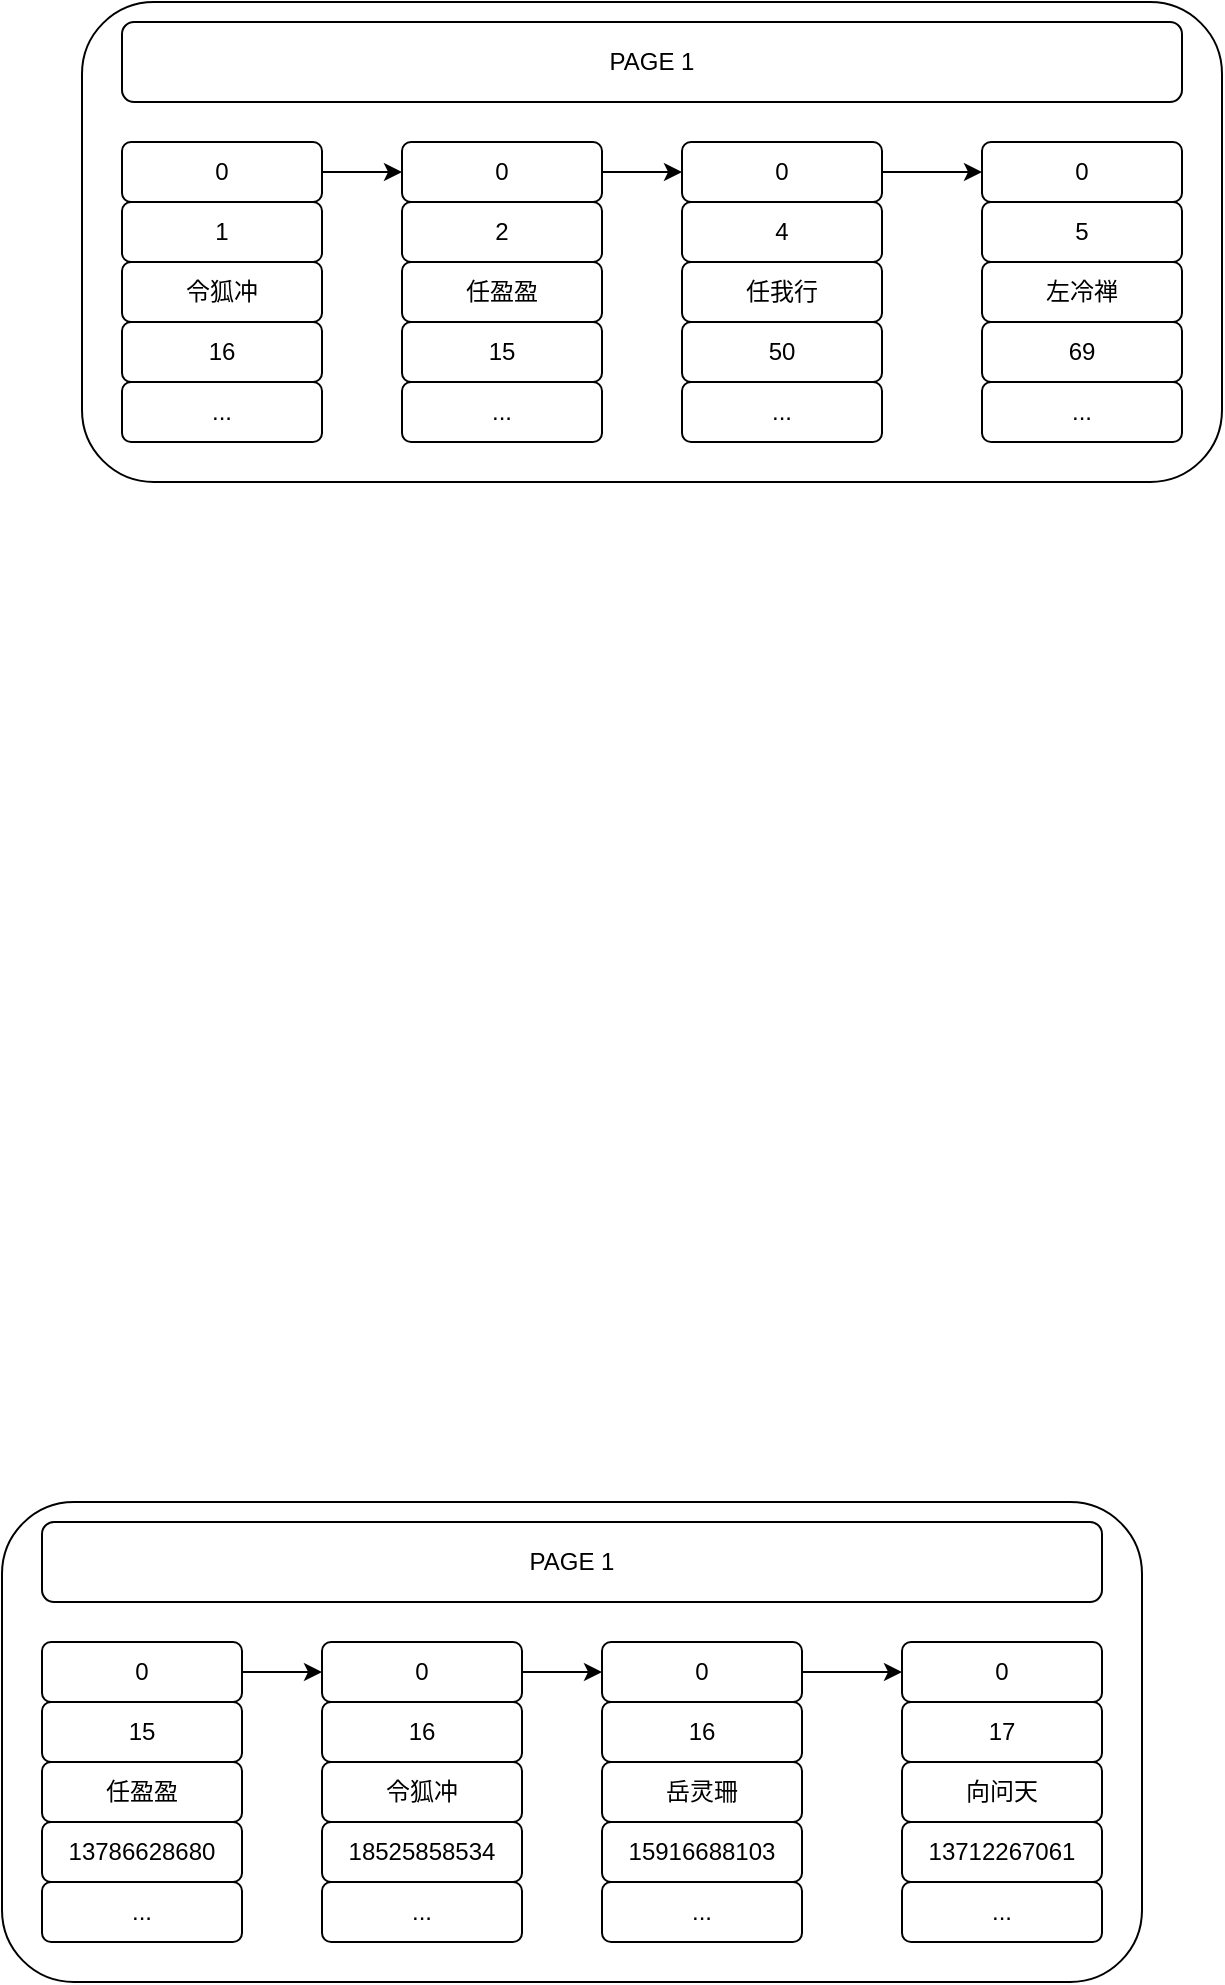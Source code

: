 <mxfile version="17.2.5" type="github">
  <diagram id="bCk3VSjHGXYge5IZA2PI" name="Page-1">
    <mxGraphModel dx="716" dy="-1993" grid="1" gridSize="10" guides="1" tooltips="1" connect="1" arrows="1" fold="1" page="1" pageScale="1" pageWidth="827" pageHeight="1169" math="0" shadow="0">
      <root>
        <mxCell id="0" />
        <mxCell id="1" parent="0" />
        <mxCell id="YxF6WoEmrUpVOarDnOtX-494" value="" style="rounded=1;whiteSpace=wrap;html=1;fillColor=#FFFFFF;" vertex="1" parent="1">
          <mxGeometry x="260" y="2380" width="570" height="240" as="geometry" />
        </mxCell>
        <mxCell id="YxF6WoEmrUpVOarDnOtX-495" style="edgeStyle=none;rounded=0;orthogonalLoop=1;jettySize=auto;html=1;exitX=1;exitY=0.5;exitDx=0;exitDy=0;entryX=0;entryY=0.5;entryDx=0;entryDy=0;" edge="1" parent="1" source="YxF6WoEmrUpVOarDnOtX-496" target="YxF6WoEmrUpVOarDnOtX-502">
          <mxGeometry relative="1" as="geometry" />
        </mxCell>
        <mxCell id="YxF6WoEmrUpVOarDnOtX-496" value="0" style="rounded=1;whiteSpace=wrap;html=1;fillColor=#FFFFFF;" vertex="1" parent="1">
          <mxGeometry x="280" y="2450" width="100" height="30" as="geometry" />
        </mxCell>
        <mxCell id="YxF6WoEmrUpVOarDnOtX-497" value="1" style="rounded=1;whiteSpace=wrap;html=1;fillColor=#FFFFFF;" vertex="1" parent="1">
          <mxGeometry x="280" y="2480" width="100" height="30" as="geometry" />
        </mxCell>
        <mxCell id="YxF6WoEmrUpVOarDnOtX-498" value="令狐冲" style="rounded=1;whiteSpace=wrap;html=1;fillColor=#FFFFFF;" vertex="1" parent="1">
          <mxGeometry x="280" y="2510" width="100" height="30" as="geometry" />
        </mxCell>
        <mxCell id="YxF6WoEmrUpVOarDnOtX-499" value="16" style="rounded=1;whiteSpace=wrap;html=1;fillColor=#FFFFFF;" vertex="1" parent="1">
          <mxGeometry x="280" y="2540" width="100" height="30" as="geometry" />
        </mxCell>
        <mxCell id="YxF6WoEmrUpVOarDnOtX-500" value="..." style="rounded=1;whiteSpace=wrap;html=1;fillColor=#FFFFFF;" vertex="1" parent="1">
          <mxGeometry x="280" y="2570" width="100" height="30" as="geometry" />
        </mxCell>
        <mxCell id="YxF6WoEmrUpVOarDnOtX-501" style="edgeStyle=none;rounded=0;orthogonalLoop=1;jettySize=auto;html=1;exitX=1;exitY=0.5;exitDx=0;exitDy=0;" edge="1" parent="1" source="YxF6WoEmrUpVOarDnOtX-502" target="YxF6WoEmrUpVOarDnOtX-508">
          <mxGeometry relative="1" as="geometry" />
        </mxCell>
        <mxCell id="YxF6WoEmrUpVOarDnOtX-502" value="0" style="rounded=1;whiteSpace=wrap;html=1;fillColor=#FFFFFF;" vertex="1" parent="1">
          <mxGeometry x="420" y="2450" width="100" height="30" as="geometry" />
        </mxCell>
        <mxCell id="YxF6WoEmrUpVOarDnOtX-503" value="2" style="rounded=1;whiteSpace=wrap;html=1;fillColor=#FFFFFF;" vertex="1" parent="1">
          <mxGeometry x="420" y="2480" width="100" height="30" as="geometry" />
        </mxCell>
        <mxCell id="YxF6WoEmrUpVOarDnOtX-504" value="任盈盈" style="rounded=1;whiteSpace=wrap;html=1;fillColor=#FFFFFF;" vertex="1" parent="1">
          <mxGeometry x="420" y="2510" width="100" height="30" as="geometry" />
        </mxCell>
        <mxCell id="YxF6WoEmrUpVOarDnOtX-505" value="15" style="rounded=1;whiteSpace=wrap;html=1;fillColor=#FFFFFF;" vertex="1" parent="1">
          <mxGeometry x="420" y="2540" width="100" height="30" as="geometry" />
        </mxCell>
        <mxCell id="YxF6WoEmrUpVOarDnOtX-506" value="..." style="rounded=1;whiteSpace=wrap;html=1;fillColor=#FFFFFF;" vertex="1" parent="1">
          <mxGeometry x="420" y="2570" width="100" height="30" as="geometry" />
        </mxCell>
        <mxCell id="YxF6WoEmrUpVOarDnOtX-507" style="edgeStyle=none;rounded=0;orthogonalLoop=1;jettySize=auto;html=1;exitX=1;exitY=0.5;exitDx=0;exitDy=0;entryX=0;entryY=0.5;entryDx=0;entryDy=0;" edge="1" parent="1" source="YxF6WoEmrUpVOarDnOtX-508" target="YxF6WoEmrUpVOarDnOtX-513">
          <mxGeometry relative="1" as="geometry" />
        </mxCell>
        <mxCell id="YxF6WoEmrUpVOarDnOtX-508" value="0" style="rounded=1;whiteSpace=wrap;html=1;fillColor=#FFFFFF;" vertex="1" parent="1">
          <mxGeometry x="560" y="2450" width="100" height="30" as="geometry" />
        </mxCell>
        <mxCell id="YxF6WoEmrUpVOarDnOtX-509" value="4" style="rounded=1;whiteSpace=wrap;html=1;fillColor=#FFFFFF;" vertex="1" parent="1">
          <mxGeometry x="560" y="2480" width="100" height="30" as="geometry" />
        </mxCell>
        <mxCell id="YxF6WoEmrUpVOarDnOtX-510" value="任我行" style="rounded=1;whiteSpace=wrap;html=1;fillColor=#FFFFFF;" vertex="1" parent="1">
          <mxGeometry x="560" y="2510" width="100" height="30" as="geometry" />
        </mxCell>
        <mxCell id="YxF6WoEmrUpVOarDnOtX-511" value="50" style="rounded=1;whiteSpace=wrap;html=1;fillColor=#FFFFFF;" vertex="1" parent="1">
          <mxGeometry x="560" y="2540" width="100" height="30" as="geometry" />
        </mxCell>
        <mxCell id="YxF6WoEmrUpVOarDnOtX-512" value="..." style="rounded=1;whiteSpace=wrap;html=1;fillColor=#FFFFFF;" vertex="1" parent="1">
          <mxGeometry x="560" y="2570" width="100" height="30" as="geometry" />
        </mxCell>
        <mxCell id="YxF6WoEmrUpVOarDnOtX-513" value="0" style="rounded=1;whiteSpace=wrap;html=1;fillColor=#FFFFFF;" vertex="1" parent="1">
          <mxGeometry x="710" y="2450" width="100" height="30" as="geometry" />
        </mxCell>
        <mxCell id="YxF6WoEmrUpVOarDnOtX-514" value="5" style="rounded=1;whiteSpace=wrap;html=1;fillColor=#FFFFFF;" vertex="1" parent="1">
          <mxGeometry x="710" y="2480" width="100" height="30" as="geometry" />
        </mxCell>
        <mxCell id="YxF6WoEmrUpVOarDnOtX-515" value="左冷禅" style="rounded=1;whiteSpace=wrap;html=1;fillColor=#FFFFFF;" vertex="1" parent="1">
          <mxGeometry x="710" y="2510" width="100" height="30" as="geometry" />
        </mxCell>
        <mxCell id="YxF6WoEmrUpVOarDnOtX-516" value="69" style="rounded=1;whiteSpace=wrap;html=1;fillColor=#FFFFFF;" vertex="1" parent="1">
          <mxGeometry x="710" y="2540" width="100" height="30" as="geometry" />
        </mxCell>
        <mxCell id="YxF6WoEmrUpVOarDnOtX-517" value="..." style="rounded=1;whiteSpace=wrap;html=1;fillColor=#FFFFFF;" vertex="1" parent="1">
          <mxGeometry x="710" y="2570" width="100" height="30" as="geometry" />
        </mxCell>
        <mxCell id="YxF6WoEmrUpVOarDnOtX-518" value="PAGE 1" style="rounded=1;whiteSpace=wrap;html=1;fillColor=#FFFFFF;" vertex="1" parent="1">
          <mxGeometry x="280" y="2390" width="530" height="40" as="geometry" />
        </mxCell>
        <mxCell id="YxF6WoEmrUpVOarDnOtX-519" value="" style="rounded=1;whiteSpace=wrap;html=1;fillColor=#FFFFFF;" vertex="1" parent="1">
          <mxGeometry x="220" y="3130" width="570" height="240" as="geometry" />
        </mxCell>
        <mxCell id="YxF6WoEmrUpVOarDnOtX-520" style="edgeStyle=none;rounded=0;orthogonalLoop=1;jettySize=auto;html=1;exitX=1;exitY=0.5;exitDx=0;exitDy=0;entryX=0;entryY=0.5;entryDx=0;entryDy=0;" edge="1" parent="1" source="YxF6WoEmrUpVOarDnOtX-521" target="YxF6WoEmrUpVOarDnOtX-527">
          <mxGeometry relative="1" as="geometry" />
        </mxCell>
        <mxCell id="YxF6WoEmrUpVOarDnOtX-521" value="0" style="rounded=1;whiteSpace=wrap;html=1;fillColor=#FFFFFF;" vertex="1" parent="1">
          <mxGeometry x="240" y="3200" width="100" height="30" as="geometry" />
        </mxCell>
        <mxCell id="YxF6WoEmrUpVOarDnOtX-522" value="15" style="rounded=1;whiteSpace=wrap;html=1;fillColor=#FFFFFF;" vertex="1" parent="1">
          <mxGeometry x="240" y="3230" width="100" height="30" as="geometry" />
        </mxCell>
        <mxCell id="YxF6WoEmrUpVOarDnOtX-523" value="任盈盈" style="rounded=1;whiteSpace=wrap;html=1;fillColor=#FFFFFF;" vertex="1" parent="1">
          <mxGeometry x="240" y="3260" width="100" height="30" as="geometry" />
        </mxCell>
        <mxCell id="YxF6WoEmrUpVOarDnOtX-524" value="13786628680" style="rounded=1;whiteSpace=wrap;html=1;fillColor=#FFFFFF;" vertex="1" parent="1">
          <mxGeometry x="240" y="3290" width="100" height="30" as="geometry" />
        </mxCell>
        <mxCell id="YxF6WoEmrUpVOarDnOtX-525" value="..." style="rounded=1;whiteSpace=wrap;html=1;fillColor=#FFFFFF;" vertex="1" parent="1">
          <mxGeometry x="240" y="3320" width="100" height="30" as="geometry" />
        </mxCell>
        <mxCell id="YxF6WoEmrUpVOarDnOtX-526" style="edgeStyle=none;rounded=0;orthogonalLoop=1;jettySize=auto;html=1;exitX=1;exitY=0.5;exitDx=0;exitDy=0;" edge="1" parent="1" source="YxF6WoEmrUpVOarDnOtX-527" target="YxF6WoEmrUpVOarDnOtX-533">
          <mxGeometry relative="1" as="geometry" />
        </mxCell>
        <mxCell id="YxF6WoEmrUpVOarDnOtX-527" value="0" style="rounded=1;whiteSpace=wrap;html=1;fillColor=#FFFFFF;" vertex="1" parent="1">
          <mxGeometry x="380" y="3200" width="100" height="30" as="geometry" />
        </mxCell>
        <mxCell id="YxF6WoEmrUpVOarDnOtX-528" value="16" style="rounded=1;whiteSpace=wrap;html=1;fillColor=#FFFFFF;" vertex="1" parent="1">
          <mxGeometry x="380" y="3230" width="100" height="30" as="geometry" />
        </mxCell>
        <mxCell id="YxF6WoEmrUpVOarDnOtX-529" value="令狐冲" style="rounded=1;whiteSpace=wrap;html=1;fillColor=#FFFFFF;" vertex="1" parent="1">
          <mxGeometry x="380" y="3260" width="100" height="30" as="geometry" />
        </mxCell>
        <mxCell id="YxF6WoEmrUpVOarDnOtX-530" value="18525858534" style="rounded=1;whiteSpace=wrap;html=1;fillColor=#FFFFFF;" vertex="1" parent="1">
          <mxGeometry x="380" y="3290" width="100" height="30" as="geometry" />
        </mxCell>
        <mxCell id="YxF6WoEmrUpVOarDnOtX-531" value="..." style="rounded=1;whiteSpace=wrap;html=1;fillColor=#FFFFFF;" vertex="1" parent="1">
          <mxGeometry x="380" y="3320" width="100" height="30" as="geometry" />
        </mxCell>
        <mxCell id="YxF6WoEmrUpVOarDnOtX-532" style="edgeStyle=none;rounded=0;orthogonalLoop=1;jettySize=auto;html=1;exitX=1;exitY=0.5;exitDx=0;exitDy=0;entryX=0;entryY=0.5;entryDx=0;entryDy=0;" edge="1" parent="1" source="YxF6WoEmrUpVOarDnOtX-533" target="YxF6WoEmrUpVOarDnOtX-538">
          <mxGeometry relative="1" as="geometry" />
        </mxCell>
        <mxCell id="YxF6WoEmrUpVOarDnOtX-533" value="0" style="rounded=1;whiteSpace=wrap;html=1;fillColor=#FFFFFF;" vertex="1" parent="1">
          <mxGeometry x="520" y="3200" width="100" height="30" as="geometry" />
        </mxCell>
        <mxCell id="YxF6WoEmrUpVOarDnOtX-534" value="16" style="rounded=1;whiteSpace=wrap;html=1;fillColor=#FFFFFF;" vertex="1" parent="1">
          <mxGeometry x="520" y="3230" width="100" height="30" as="geometry" />
        </mxCell>
        <mxCell id="YxF6WoEmrUpVOarDnOtX-535" value="岳灵珊" style="rounded=1;whiteSpace=wrap;html=1;fillColor=#FFFFFF;" vertex="1" parent="1">
          <mxGeometry x="520" y="3260" width="100" height="30" as="geometry" />
        </mxCell>
        <mxCell id="YxF6WoEmrUpVOarDnOtX-536" value="15916688103" style="rounded=1;whiteSpace=wrap;html=1;fillColor=#FFFFFF;" vertex="1" parent="1">
          <mxGeometry x="520" y="3290" width="100" height="30" as="geometry" />
        </mxCell>
        <mxCell id="YxF6WoEmrUpVOarDnOtX-537" value="..." style="rounded=1;whiteSpace=wrap;html=1;fillColor=#FFFFFF;" vertex="1" parent="1">
          <mxGeometry x="520" y="3320" width="100" height="30" as="geometry" />
        </mxCell>
        <mxCell id="YxF6WoEmrUpVOarDnOtX-538" value="0" style="rounded=1;whiteSpace=wrap;html=1;fillColor=#FFFFFF;" vertex="1" parent="1">
          <mxGeometry x="670" y="3200" width="100" height="30" as="geometry" />
        </mxCell>
        <mxCell id="YxF6WoEmrUpVOarDnOtX-539" value="17" style="rounded=1;whiteSpace=wrap;html=1;fillColor=#FFFFFF;" vertex="1" parent="1">
          <mxGeometry x="670" y="3230" width="100" height="30" as="geometry" />
        </mxCell>
        <mxCell id="YxF6WoEmrUpVOarDnOtX-540" value="向问天" style="rounded=1;whiteSpace=wrap;html=1;fillColor=#FFFFFF;" vertex="1" parent="1">
          <mxGeometry x="670" y="3260" width="100" height="30" as="geometry" />
        </mxCell>
        <mxCell id="YxF6WoEmrUpVOarDnOtX-541" value="13712267061" style="rounded=1;whiteSpace=wrap;html=1;fillColor=#FFFFFF;" vertex="1" parent="1">
          <mxGeometry x="670" y="3290" width="100" height="30" as="geometry" />
        </mxCell>
        <mxCell id="YxF6WoEmrUpVOarDnOtX-542" value="..." style="rounded=1;whiteSpace=wrap;html=1;fillColor=#FFFFFF;" vertex="1" parent="1">
          <mxGeometry x="670" y="3320" width="100" height="30" as="geometry" />
        </mxCell>
        <mxCell id="YxF6WoEmrUpVOarDnOtX-543" value="PAGE 1" style="rounded=1;whiteSpace=wrap;html=1;fillColor=#FFFFFF;" vertex="1" parent="1">
          <mxGeometry x="240" y="3140" width="530" height="40" as="geometry" />
        </mxCell>
      </root>
    </mxGraphModel>
  </diagram>
</mxfile>
